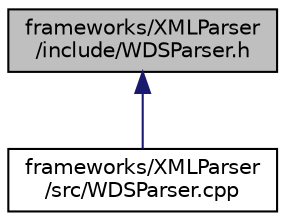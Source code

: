 digraph "frameworks/XMLParser/include/WDSParser.h"
{
 // INTERACTIVE_SVG=YES
  edge [fontname="Helvetica",fontsize="10",labelfontname="Helvetica",labelfontsize="10"];
  node [fontname="Helvetica",fontsize="10",shape=record];
  Node1 [label="frameworks/XMLParser\l/include/WDSParser.h",height=0.2,width=0.4,color="black", fillcolor="grey75", style="filled", fontcolor="black"];
  Node1 -> Node2 [dir="back",color="midnightblue",fontsize="10",style="solid",fontname="Helvetica"];
  Node2 [label="frameworks/XMLParser\l/src/WDSParser.cpp",height=0.2,width=0.4,color="black", fillcolor="white", style="filled",URL="$_w_d_s_parser_8cpp.html",tooltip=":  "];
}
